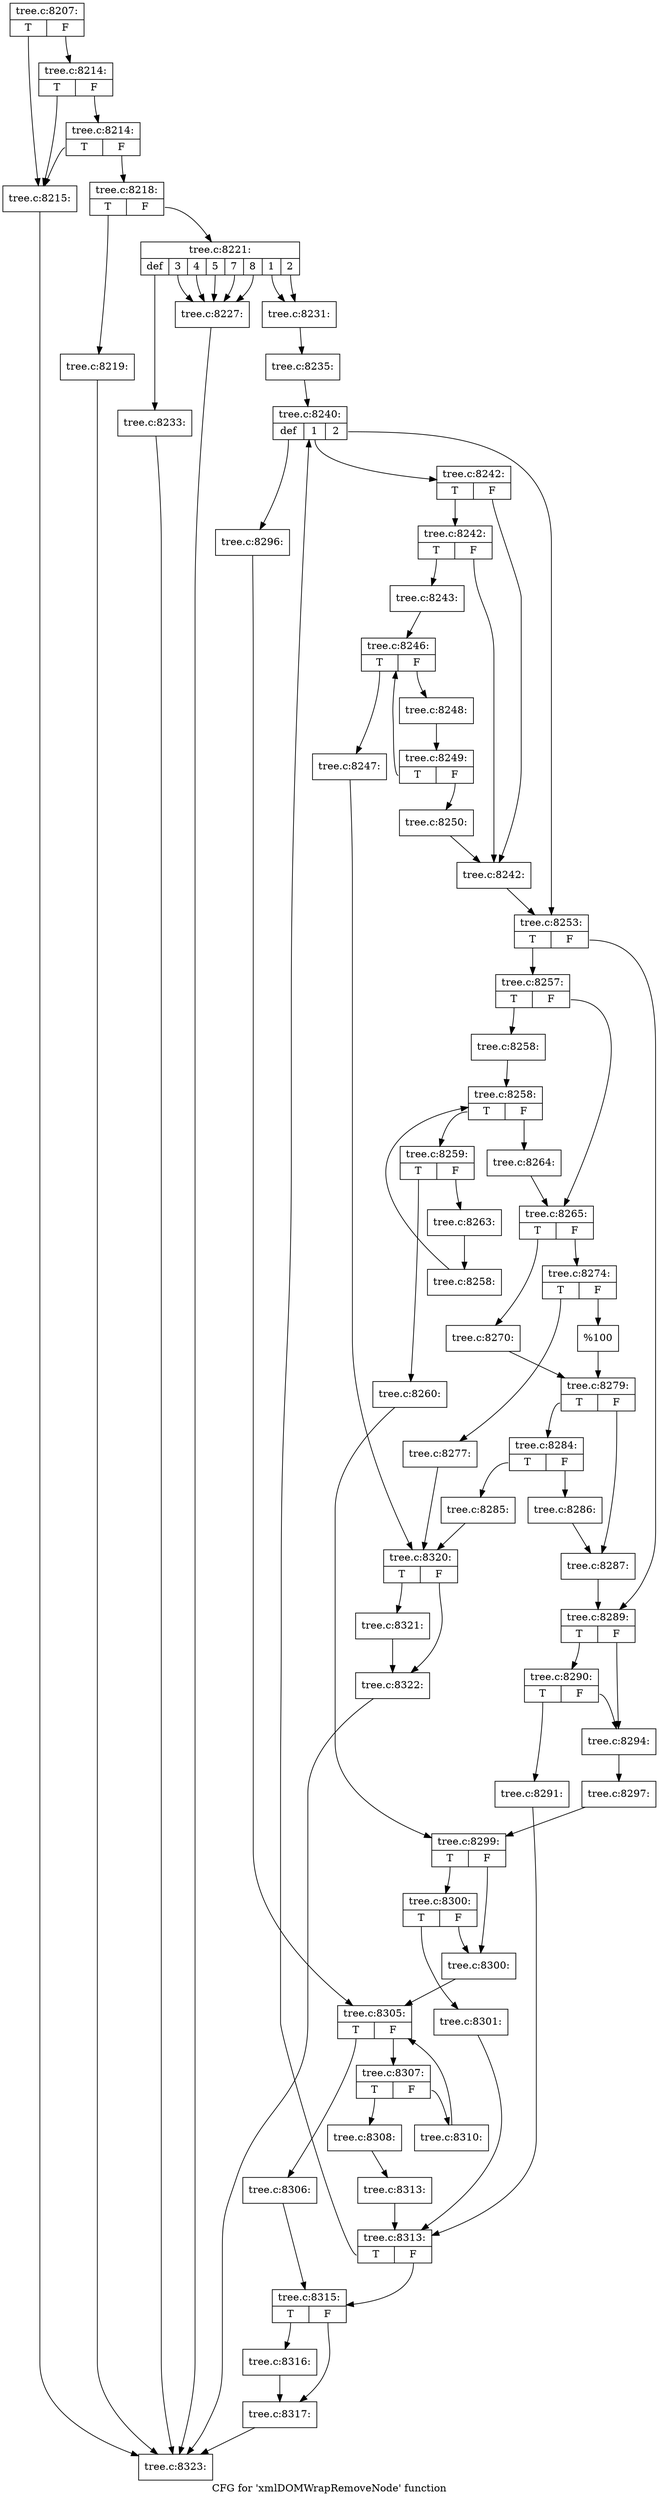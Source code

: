 digraph "CFG for 'xmlDOMWrapRemoveNode' function" {
	label="CFG for 'xmlDOMWrapRemoveNode' function";

	Node0x46ecff0 [shape=record,label="{tree.c:8207:|{<s0>T|<s1>F}}"];
	Node0x46ecff0:s0 -> Node0x46fb310;
	Node0x46ecff0:s1 -> Node0x46fb430;
	Node0x46fb430 [shape=record,label="{tree.c:8214:|{<s0>T|<s1>F}}"];
	Node0x46fb430:s0 -> Node0x46fb310;
	Node0x46fb430:s1 -> Node0x46fb3b0;
	Node0x46fb3b0 [shape=record,label="{tree.c:8214:|{<s0>T|<s1>F}}"];
	Node0x46fb3b0:s0 -> Node0x46fb310;
	Node0x46fb3b0:s1 -> Node0x46fb360;
	Node0x46fb310 [shape=record,label="{tree.c:8215:}"];
	Node0x46fb310 -> Node0x46ecbd0;
	Node0x46fb360 [shape=record,label="{tree.c:8218:|{<s0>T|<s1>F}}"];
	Node0x46fb360:s0 -> Node0x46fbee0;
	Node0x46fb360:s1 -> Node0x46fbf30;
	Node0x46fbee0 [shape=record,label="{tree.c:8219:}"];
	Node0x46fbee0 -> Node0x46ecbd0;
	Node0x46fbf30 [shape=record,label="{tree.c:8221:|{<s0>def|<s1>3|<s2>4|<s3>5|<s4>7|<s5>8|<s6>1|<s7>2}}"];
	Node0x46fbf30:s0 -> Node0x46fc690;
	Node0x46fbf30:s1 -> Node0x46fc9d0;
	Node0x46fbf30:s2 -> Node0x46fc9d0;
	Node0x46fbf30:s3 -> Node0x46fc9d0;
	Node0x46fbf30:s4 -> Node0x46fc9d0;
	Node0x46fbf30:s5 -> Node0x46fc9d0;
	Node0x46fbf30:s6 -> Node0x46fcce0;
	Node0x46fbf30:s7 -> Node0x46fcce0;
	Node0x46fc9d0 [shape=record,label="{tree.c:8227:}"];
	Node0x46fc9d0 -> Node0x46ecbd0;
	Node0x46fcce0 [shape=record,label="{tree.c:8231:}"];
	Node0x46fcce0 -> Node0x46fc480;
	Node0x46fc690 [shape=record,label="{tree.c:8233:}"];
	Node0x46fc690 -> Node0x46ecbd0;
	Node0x46fc480 [shape=record,label="{tree.c:8235:}"];
	Node0x46fc480 -> Node0x46fd1b0;
	Node0x46fd1b0 [shape=record,label="{tree.c:8240:|{<s0>def|<s1>1|<s2>2}}"];
	Node0x46fd1b0:s0 -> Node0x46fd680;
	Node0x46fd1b0:s1 -> Node0x46fd9c0;
	Node0x46fd1b0:s2 -> Node0x46ff2a0;
	Node0x46fd9c0 [shape=record,label="{tree.c:8242:|{<s0>T|<s1>F}}"];
	Node0x46fd9c0:s0 -> Node0x46fdb50;
	Node0x46fd9c0:s1 -> Node0x46fdb00;
	Node0x46fdb50 [shape=record,label="{tree.c:8242:|{<s0>T|<s1>F}}"];
	Node0x46fdb50:s0 -> Node0x46fdab0;
	Node0x46fdb50:s1 -> Node0x46fdb00;
	Node0x46fdab0 [shape=record,label="{tree.c:8243:}"];
	Node0x46fdab0 -> Node0x46fe3e0;
	Node0x46fe3e0 [shape=record,label="{tree.c:8246:|{<s0>T|<s1>F}}"];
	Node0x46fe3e0:s0 -> Node0x46fe710;
	Node0x46fe3e0:s1 -> Node0x46fe760;
	Node0x46fe710 [shape=record,label="{tree.c:8247:}"];
	Node0x46fe710 -> Node0x46ff590;
	Node0x46fe760 [shape=record,label="{tree.c:8248:}"];
	Node0x46fe760 -> Node0x46fe390;
	Node0x46fe390 [shape=record,label="{tree.c:8249:|{<s0>T|<s1>F}}"];
	Node0x46fe390:s0 -> Node0x46fe3e0;
	Node0x46fe390:s1 -> Node0x46fe340;
	Node0x46fe340 [shape=record,label="{tree.c:8250:}"];
	Node0x46fe340 -> Node0x46fdb00;
	Node0x46fdb00 [shape=record,label="{tree.c:8242:}"];
	Node0x46fdb00 -> Node0x46ff2a0;
	Node0x46ff2a0 [shape=record,label="{tree.c:8253:|{<s0>T|<s1>F}}"];
	Node0x46ff2a0:s0 -> Node0x46fff30;
	Node0x46ff2a0:s1 -> Node0x46fff80;
	Node0x46fff30 [shape=record,label="{tree.c:8257:|{<s0>T|<s1>F}}"];
	Node0x46fff30:s0 -> Node0x4700470;
	Node0x46fff30:s1 -> Node0x47004c0;
	Node0x4700470 [shape=record,label="{tree.c:8258:}"];
	Node0x4700470 -> Node0x4700a90;
	Node0x4700a90 [shape=record,label="{tree.c:8258:|{<s0>T|<s1>F}}"];
	Node0x4700a90:s0 -> Node0x4700d10;
	Node0x4700a90:s1 -> Node0x47007b0;
	Node0x4700d10 [shape=record,label="{tree.c:8259:|{<s0>T|<s1>F}}"];
	Node0x4700d10:s0 -> Node0x47010b0;
	Node0x4700d10:s1 -> Node0x4701100;
	Node0x47010b0 [shape=record,label="{tree.c:8260:}"];
	Node0x47010b0 -> Node0x4701c30;
	Node0x4701100 [shape=record,label="{tree.c:8263:}"];
	Node0x4701100 -> Node0x4700c80;
	Node0x4700c80 [shape=record,label="{tree.c:8258:}"];
	Node0x4700c80 -> Node0x4700a90;
	Node0x47007b0 [shape=record,label="{tree.c:8264:}"];
	Node0x47007b0 -> Node0x47004c0;
	Node0x47004c0 [shape=record,label="{tree.c:8265:|{<s0>T|<s1>F}}"];
	Node0x47004c0:s0 -> Node0x4702570;
	Node0x47004c0:s1 -> Node0x4702610;
	Node0x4702570 [shape=record,label="{tree.c:8270:}"];
	Node0x4702570 -> Node0x47025c0;
	Node0x4702610 [shape=record,label="{tree.c:8274:|{<s0>T|<s1>F}}"];
	Node0x4702610:s0 -> Node0x4703350;
	Node0x4702610:s1 -> Node0x4703680;
	Node0x4703350 [shape=record,label="{tree.c:8277:}"];
	Node0x4703350 -> Node0x46ff590;
	Node0x4703680 [shape=record,label="{%100}"];
	Node0x4703680 -> Node0x47025c0;
	Node0x47025c0 [shape=record,label="{tree.c:8279:|{<s0>T|<s1>F}}"];
	Node0x47025c0:s0 -> Node0x4703ea0;
	Node0x47025c0:s1 -> Node0x4703ef0;
	Node0x4703ea0 [shape=record,label="{tree.c:8284:|{<s0>T|<s1>F}}"];
	Node0x4703ea0:s0 -> Node0x4704230;
	Node0x4703ea0:s1 -> Node0x4704280;
	Node0x4704230 [shape=record,label="{tree.c:8285:}"];
	Node0x4704230 -> Node0x46ff590;
	Node0x4704280 [shape=record,label="{tree.c:8286:}"];
	Node0x4704280 -> Node0x4703ef0;
	Node0x4703ef0 [shape=record,label="{tree.c:8287:}"];
	Node0x4703ef0 -> Node0x46fff80;
	Node0x46fff80 [shape=record,label="{tree.c:8289:|{<s0>T|<s1>F}}"];
	Node0x46fff80:s0 -> Node0x4704ee0;
	Node0x46fff80:s1 -> Node0x4704e90;
	Node0x4704ee0 [shape=record,label="{tree.c:8290:|{<s0>T|<s1>F}}"];
	Node0x4704ee0:s0 -> Node0x4704e40;
	Node0x4704ee0:s1 -> Node0x4704e90;
	Node0x4704e40 [shape=record,label="{tree.c:8291:}"];
	Node0x4704e40 -> Node0x46fd160;
	Node0x4704e90 [shape=record,label="{tree.c:8294:}"];
	Node0x4704e90 -> Node0x46fd470;
	Node0x46fd680 [shape=record,label="{tree.c:8296:}"];
	Node0x46fd680 -> Node0x4705770;
	Node0x46fd470 [shape=record,label="{tree.c:8297:}"];
	Node0x46fd470 -> Node0x4701c30;
	Node0x4701c30 [shape=record,label="{tree.c:8299:|{<s0>T|<s1>F}}"];
	Node0x4701c30:s0 -> Node0x4705a20;
	Node0x4701c30:s1 -> Node0x47059d0;
	Node0x4705a20 [shape=record,label="{tree.c:8300:|{<s0>T|<s1>F}}"];
	Node0x4705a20:s0 -> Node0x4705980;
	Node0x4705a20:s1 -> Node0x47059d0;
	Node0x4705980 [shape=record,label="{tree.c:8301:}"];
	Node0x4705980 -> Node0x46fd160;
	Node0x47059d0 [shape=record,label="{tree.c:8300:}"];
	Node0x47059d0 -> Node0x4705770;
	Node0x4705770 [shape=record,label="{tree.c:8305:|{<s0>T|<s1>F}}"];
	Node0x4705770:s0 -> Node0x4706660;
	Node0x4705770:s1 -> Node0x47066b0;
	Node0x4706660 [shape=record,label="{tree.c:8306:}"];
	Node0x4706660 -> Node0x46fd110;
	Node0x47066b0 [shape=record,label="{tree.c:8307:|{<s0>T|<s1>F}}"];
	Node0x47066b0:s0 -> Node0x4706a60;
	Node0x47066b0:s1 -> Node0x4706b00;
	Node0x4706a60 [shape=record,label="{tree.c:8308:}"];
	Node0x4706a60 -> Node0x4706ab0;
	Node0x4706b00 [shape=record,label="{tree.c:8310:}"];
	Node0x4706b00 -> Node0x4705770;
	Node0x4706ab0 [shape=record,label="{tree.c:8313:}"];
	Node0x4706ab0 -> Node0x46fd160;
	Node0x46fd160 [shape=record,label="{tree.c:8313:|{<s0>T|<s1>F}}"];
	Node0x46fd160:s0 -> Node0x46fd1b0;
	Node0x46fd160:s1 -> Node0x46fd110;
	Node0x46fd110 [shape=record,label="{tree.c:8315:|{<s0>T|<s1>F}}"];
	Node0x46fd110:s0 -> Node0x4707970;
	Node0x46fd110:s1 -> Node0x47079c0;
	Node0x4707970 [shape=record,label="{tree.c:8316:}"];
	Node0x4707970 -> Node0x47079c0;
	Node0x47079c0 [shape=record,label="{tree.c:8317:}"];
	Node0x47079c0 -> Node0x46ecbd0;
	Node0x46ff590 [shape=record,label="{tree.c:8320:|{<s0>T|<s1>F}}"];
	Node0x46ff590:s0 -> Node0x4708060;
	Node0x46ff590:s1 -> Node0x47080b0;
	Node0x4708060 [shape=record,label="{tree.c:8321:}"];
	Node0x4708060 -> Node0x47080b0;
	Node0x47080b0 [shape=record,label="{tree.c:8322:}"];
	Node0x47080b0 -> Node0x46ecbd0;
	Node0x46ecbd0 [shape=record,label="{tree.c:8323:}"];
}

